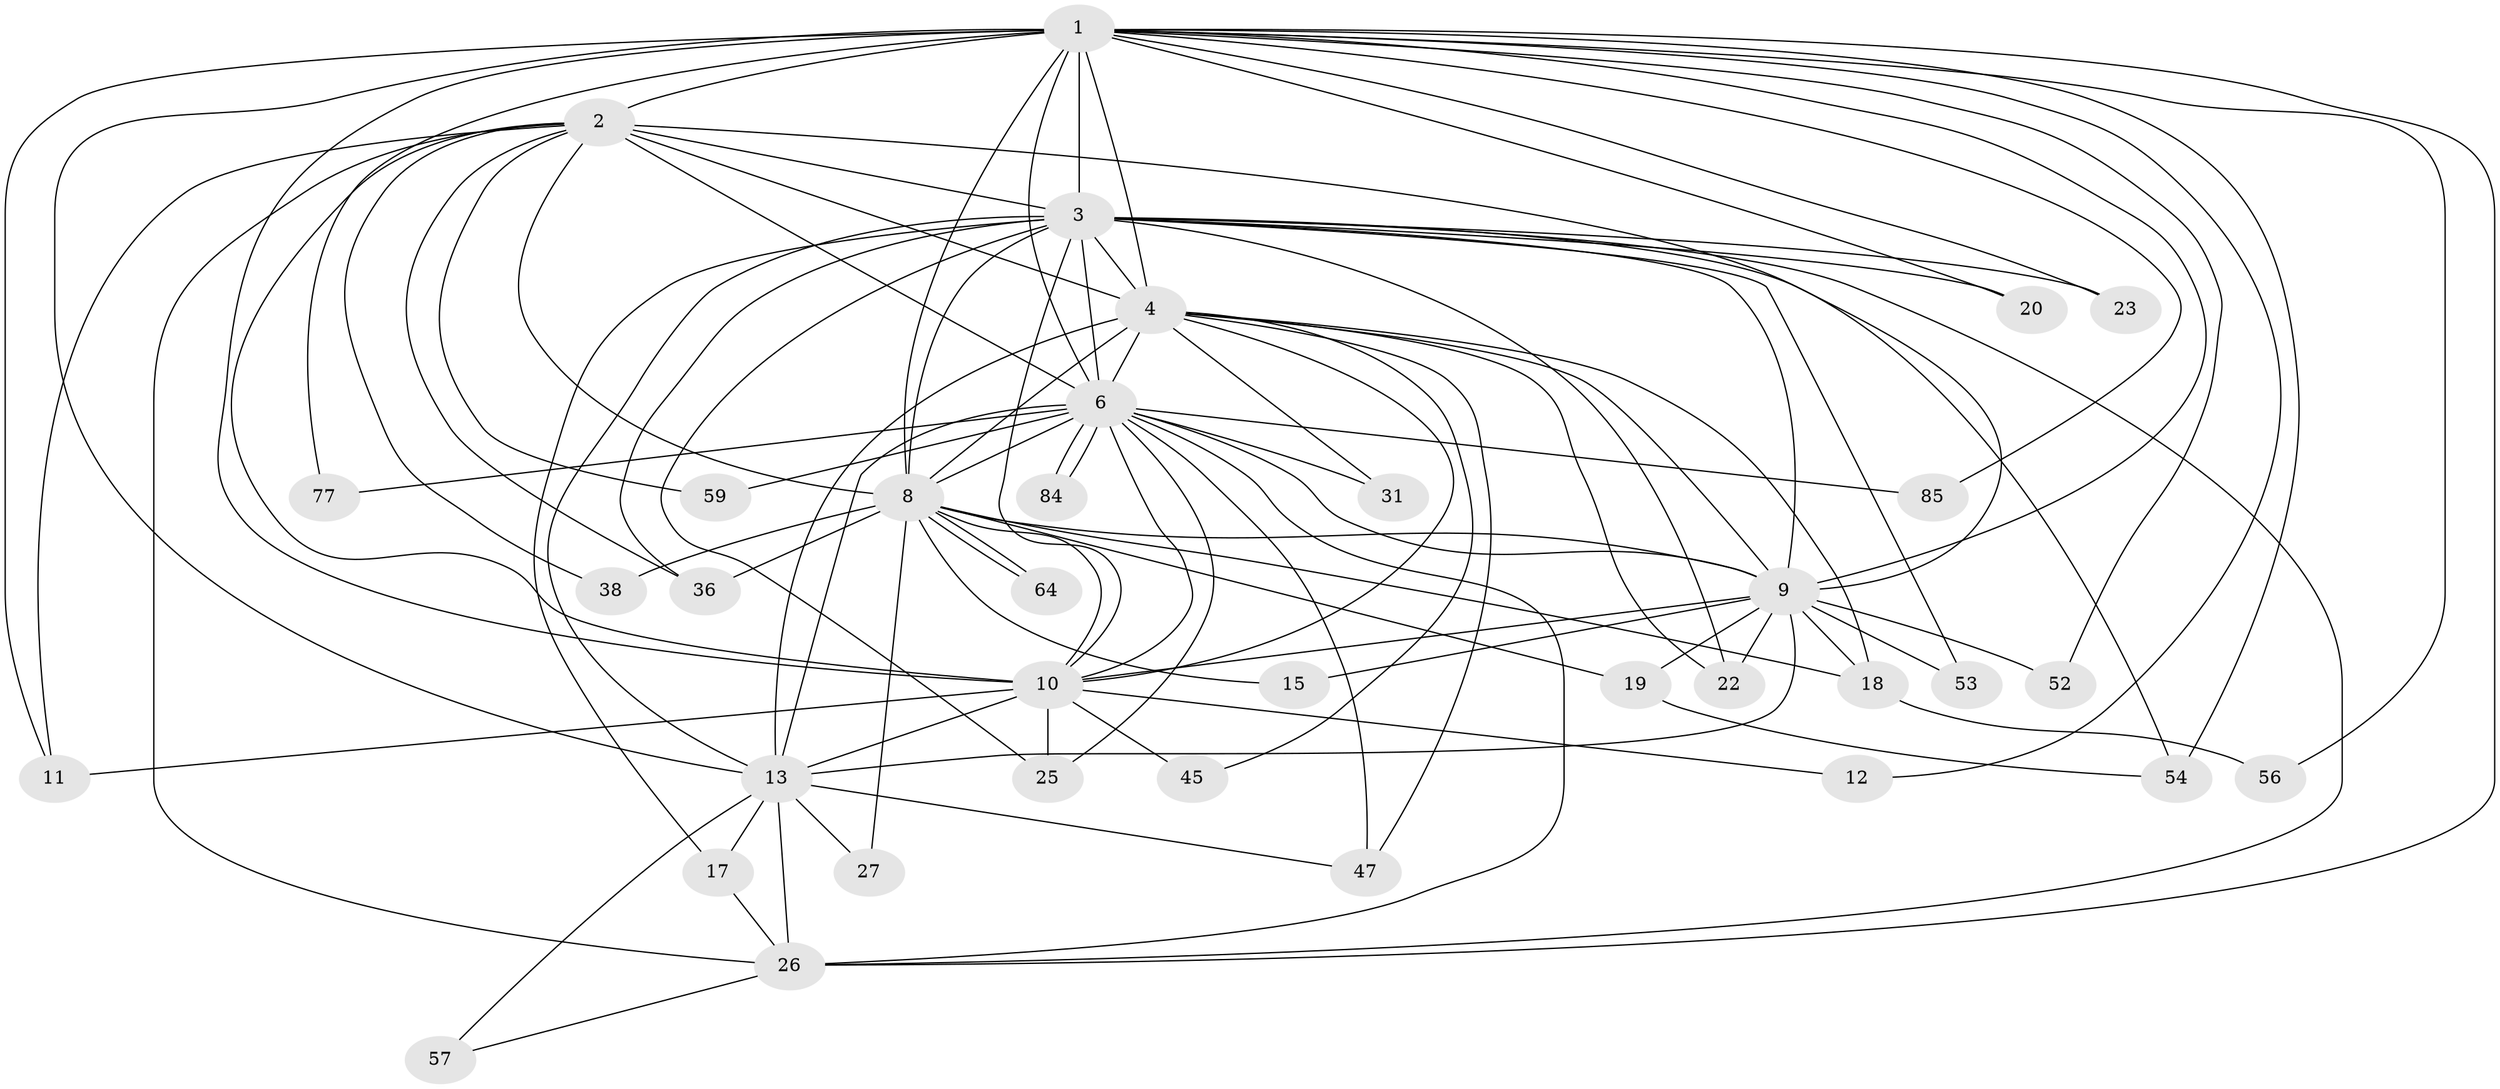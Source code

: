 // original degree distribution, {22: 0.022222222222222223, 14: 0.011111111111111112, 28: 0.011111111111111112, 15: 0.011111111111111112, 19: 0.022222222222222223, 24: 0.011111111111111112, 13: 0.011111111111111112, 17: 0.011111111111111112, 3: 0.14444444444444443, 2: 0.5777777777777777, 6: 0.022222222222222223, 9: 0.011111111111111112, 7: 0.011111111111111112, 4: 0.1, 5: 0.022222222222222223}
// Generated by graph-tools (version 1.1) at 2025/17/03/04/25 18:17:20]
// undirected, 36 vertices, 99 edges
graph export_dot {
graph [start="1"]
  node [color=gray90,style=filled];
  1 [super="+28"];
  2 [super="+30+7+40"];
  3 [super="+83+50+5+33"];
  4 [super="+79+16"];
  6;
  8 [super="+58+41"];
  9;
  10;
  11 [super="+46"];
  12;
  13 [super="+14"];
  15;
  17;
  18 [super="+63"];
  19;
  20;
  22 [super="+86+66"];
  23 [super="+35"];
  25;
  26 [super="+42+32"];
  27;
  31;
  36 [super="+90"];
  38;
  45;
  47 [super="+68+48"];
  52;
  53;
  54 [super="+73+55"];
  56;
  57;
  59;
  64;
  77;
  84;
  85;
  1 -- 2 [weight=2];
  1 -- 3 [weight=2];
  1 -- 4;
  1 -- 6;
  1 -- 8 [weight=2];
  1 -- 9;
  1 -- 10 [weight=2];
  1 -- 12;
  1 -- 20;
  1 -- 23;
  1 -- 52;
  1 -- 54;
  1 -- 56;
  1 -- 77;
  1 -- 85;
  1 -- 11;
  1 -- 26;
  1 -- 13;
  2 -- 3 [weight=5];
  2 -- 4 [weight=4];
  2 -- 6 [weight=2];
  2 -- 8 [weight=2];
  2 -- 9 [weight=4];
  2 -- 10 [weight=2];
  2 -- 59;
  2 -- 36;
  2 -- 38;
  2 -- 11;
  2 -- 26;
  3 -- 4 [weight=3];
  3 -- 6 [weight=3];
  3 -- 8 [weight=3];
  3 -- 9 [weight=5];
  3 -- 10 [weight=2];
  3 -- 13 [weight=7];
  3 -- 17;
  3 -- 23 [weight=2];
  3 -- 26;
  3 -- 53;
  3 -- 54 [weight=2];
  3 -- 36 [weight=2];
  3 -- 20;
  3 -- 22;
  3 -- 25;
  4 -- 6 [weight=2];
  4 -- 8;
  4 -- 9;
  4 -- 10;
  4 -- 13 [weight=3];
  4 -- 18;
  4 -- 47;
  4 -- 22;
  4 -- 45;
  4 -- 31;
  6 -- 8;
  6 -- 9;
  6 -- 10;
  6 -- 25;
  6 -- 31;
  6 -- 47 [weight=2];
  6 -- 59;
  6 -- 77;
  6 -- 84;
  6 -- 84;
  6 -- 85;
  6 -- 26;
  6 -- 13 [weight=3];
  8 -- 9;
  8 -- 10;
  8 -- 15;
  8 -- 19 [weight=2];
  8 -- 27;
  8 -- 36;
  8 -- 38;
  8 -- 64;
  8 -- 64;
  8 -- 18;
  9 -- 10;
  9 -- 15;
  9 -- 18;
  9 -- 19;
  9 -- 22 [weight=2];
  9 -- 52;
  9 -- 53;
  9 -- 13;
  10 -- 11;
  10 -- 12;
  10 -- 25;
  10 -- 45;
  10 -- 13 [weight=3];
  13 -- 17;
  13 -- 47;
  13 -- 57;
  13 -- 26;
  13 -- 27;
  17 -- 26;
  18 -- 56;
  19 -- 54;
  26 -- 57;
}
